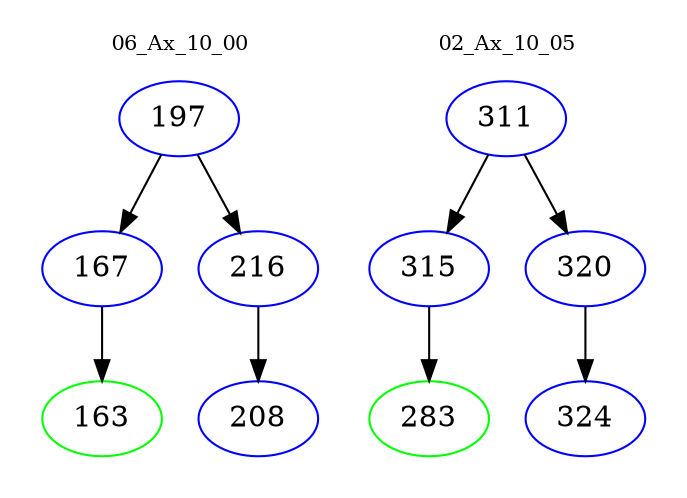 digraph{
subgraph cluster_0 {
color = white
label = "06_Ax_10_00";
fontsize=10;
T0_197 [label="197", color="blue"]
T0_197 -> T0_167 [color="black"]
T0_167 [label="167", color="blue"]
T0_167 -> T0_163 [color="black"]
T0_163 [label="163", color="green"]
T0_197 -> T0_216 [color="black"]
T0_216 [label="216", color="blue"]
T0_216 -> T0_208 [color="black"]
T0_208 [label="208", color="blue"]
}
subgraph cluster_1 {
color = white
label = "02_Ax_10_05";
fontsize=10;
T1_311 [label="311", color="blue"]
T1_311 -> T1_315 [color="black"]
T1_315 [label="315", color="blue"]
T1_315 -> T1_283 [color="black"]
T1_283 [label="283", color="green"]
T1_311 -> T1_320 [color="black"]
T1_320 [label="320", color="blue"]
T1_320 -> T1_324 [color="black"]
T1_324 [label="324", color="blue"]
}
}
